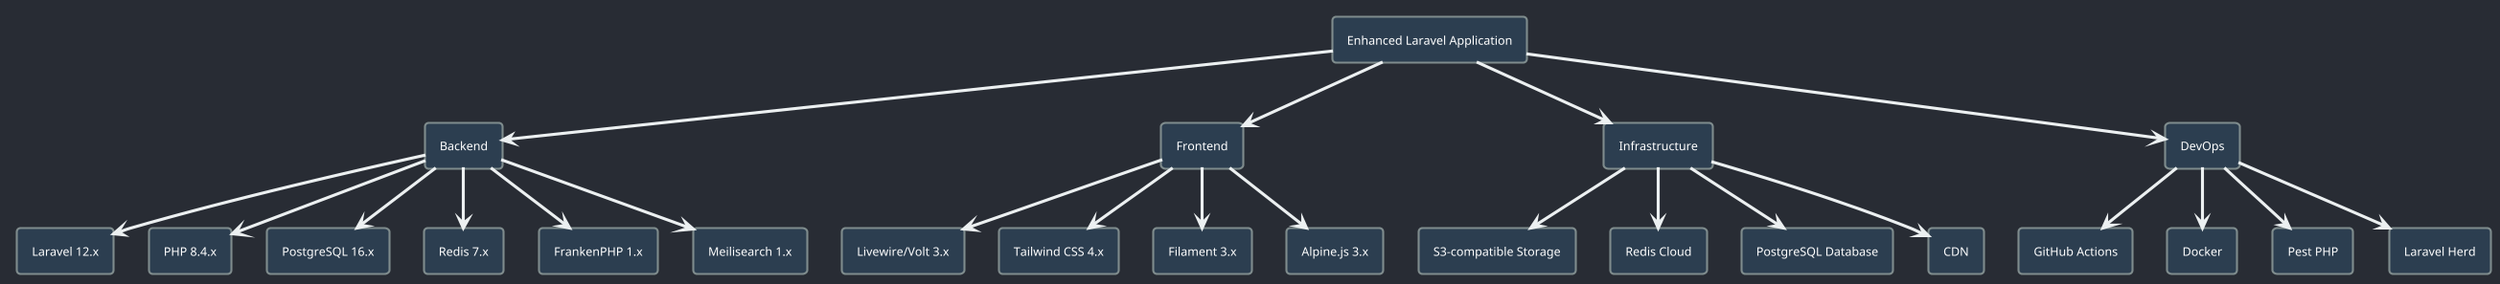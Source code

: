 @startuml Technology Stack (Dark Mode)

' Dark mode theme
!theme cyborg
skinparam backgroundColor #282c34
skinparam ArrowColor #ecf0f1
skinparam shadowing false
skinparam DefaultFontColor #FFFFFF

' Define styles
skinparam rectangle {
    BackgroundColor #2c3e50
    BorderColor #7f8c8d
    FontColor #FFFFFF
}

' Main components
rectangle "Enhanced Laravel Application" as A

' Main categories
rectangle "Backend" as B
rectangle "Frontend" as C
rectangle "Infrastructure" as D
rectangle "DevOps" as E

' Backend components
rectangle "Laravel 12.x" as B1
rectangle "PHP 8.4.x" as B2
rectangle "PostgreSQL 16.x" as B3
rectangle "Redis 7.x" as B4
rectangle "FrankenPHP 1.x" as B5
rectangle "Meilisearch 1.x" as B6

' Frontend components
rectangle "Livewire/Volt 3.x" as C1
rectangle "Tailwind CSS 4.x" as C2
rectangle "Filament 3.x" as C3
rectangle "Alpine.js 3.x" as C4

' Infrastructure components
rectangle "S3-compatible Storage" as D1
rectangle "Redis Cloud" as D2
rectangle "PostgreSQL Database" as D3
rectangle "CDN" as D4

' DevOps components
rectangle "GitHub Actions" as E1
rectangle "Docker" as E2
rectangle "Pest PHP" as E3
rectangle "Laravel Herd" as E4

' Connections
A -down-> B
A -down-> C
A -down-> D
A -down-> E

B -down-> B1
B -down-> B2
B -down-> B3
B -down-> B4
B -down-> B5
B -down-> B6

C -down-> C1
C -down-> C2
C -down-> C3
C -down-> C4

D -down-> D1
D -down-> D2
D -down-> D3
D -down-> D4

E -down-> E1
E -down-> E2
E -down-> E3
E -down-> E4

@enduml
